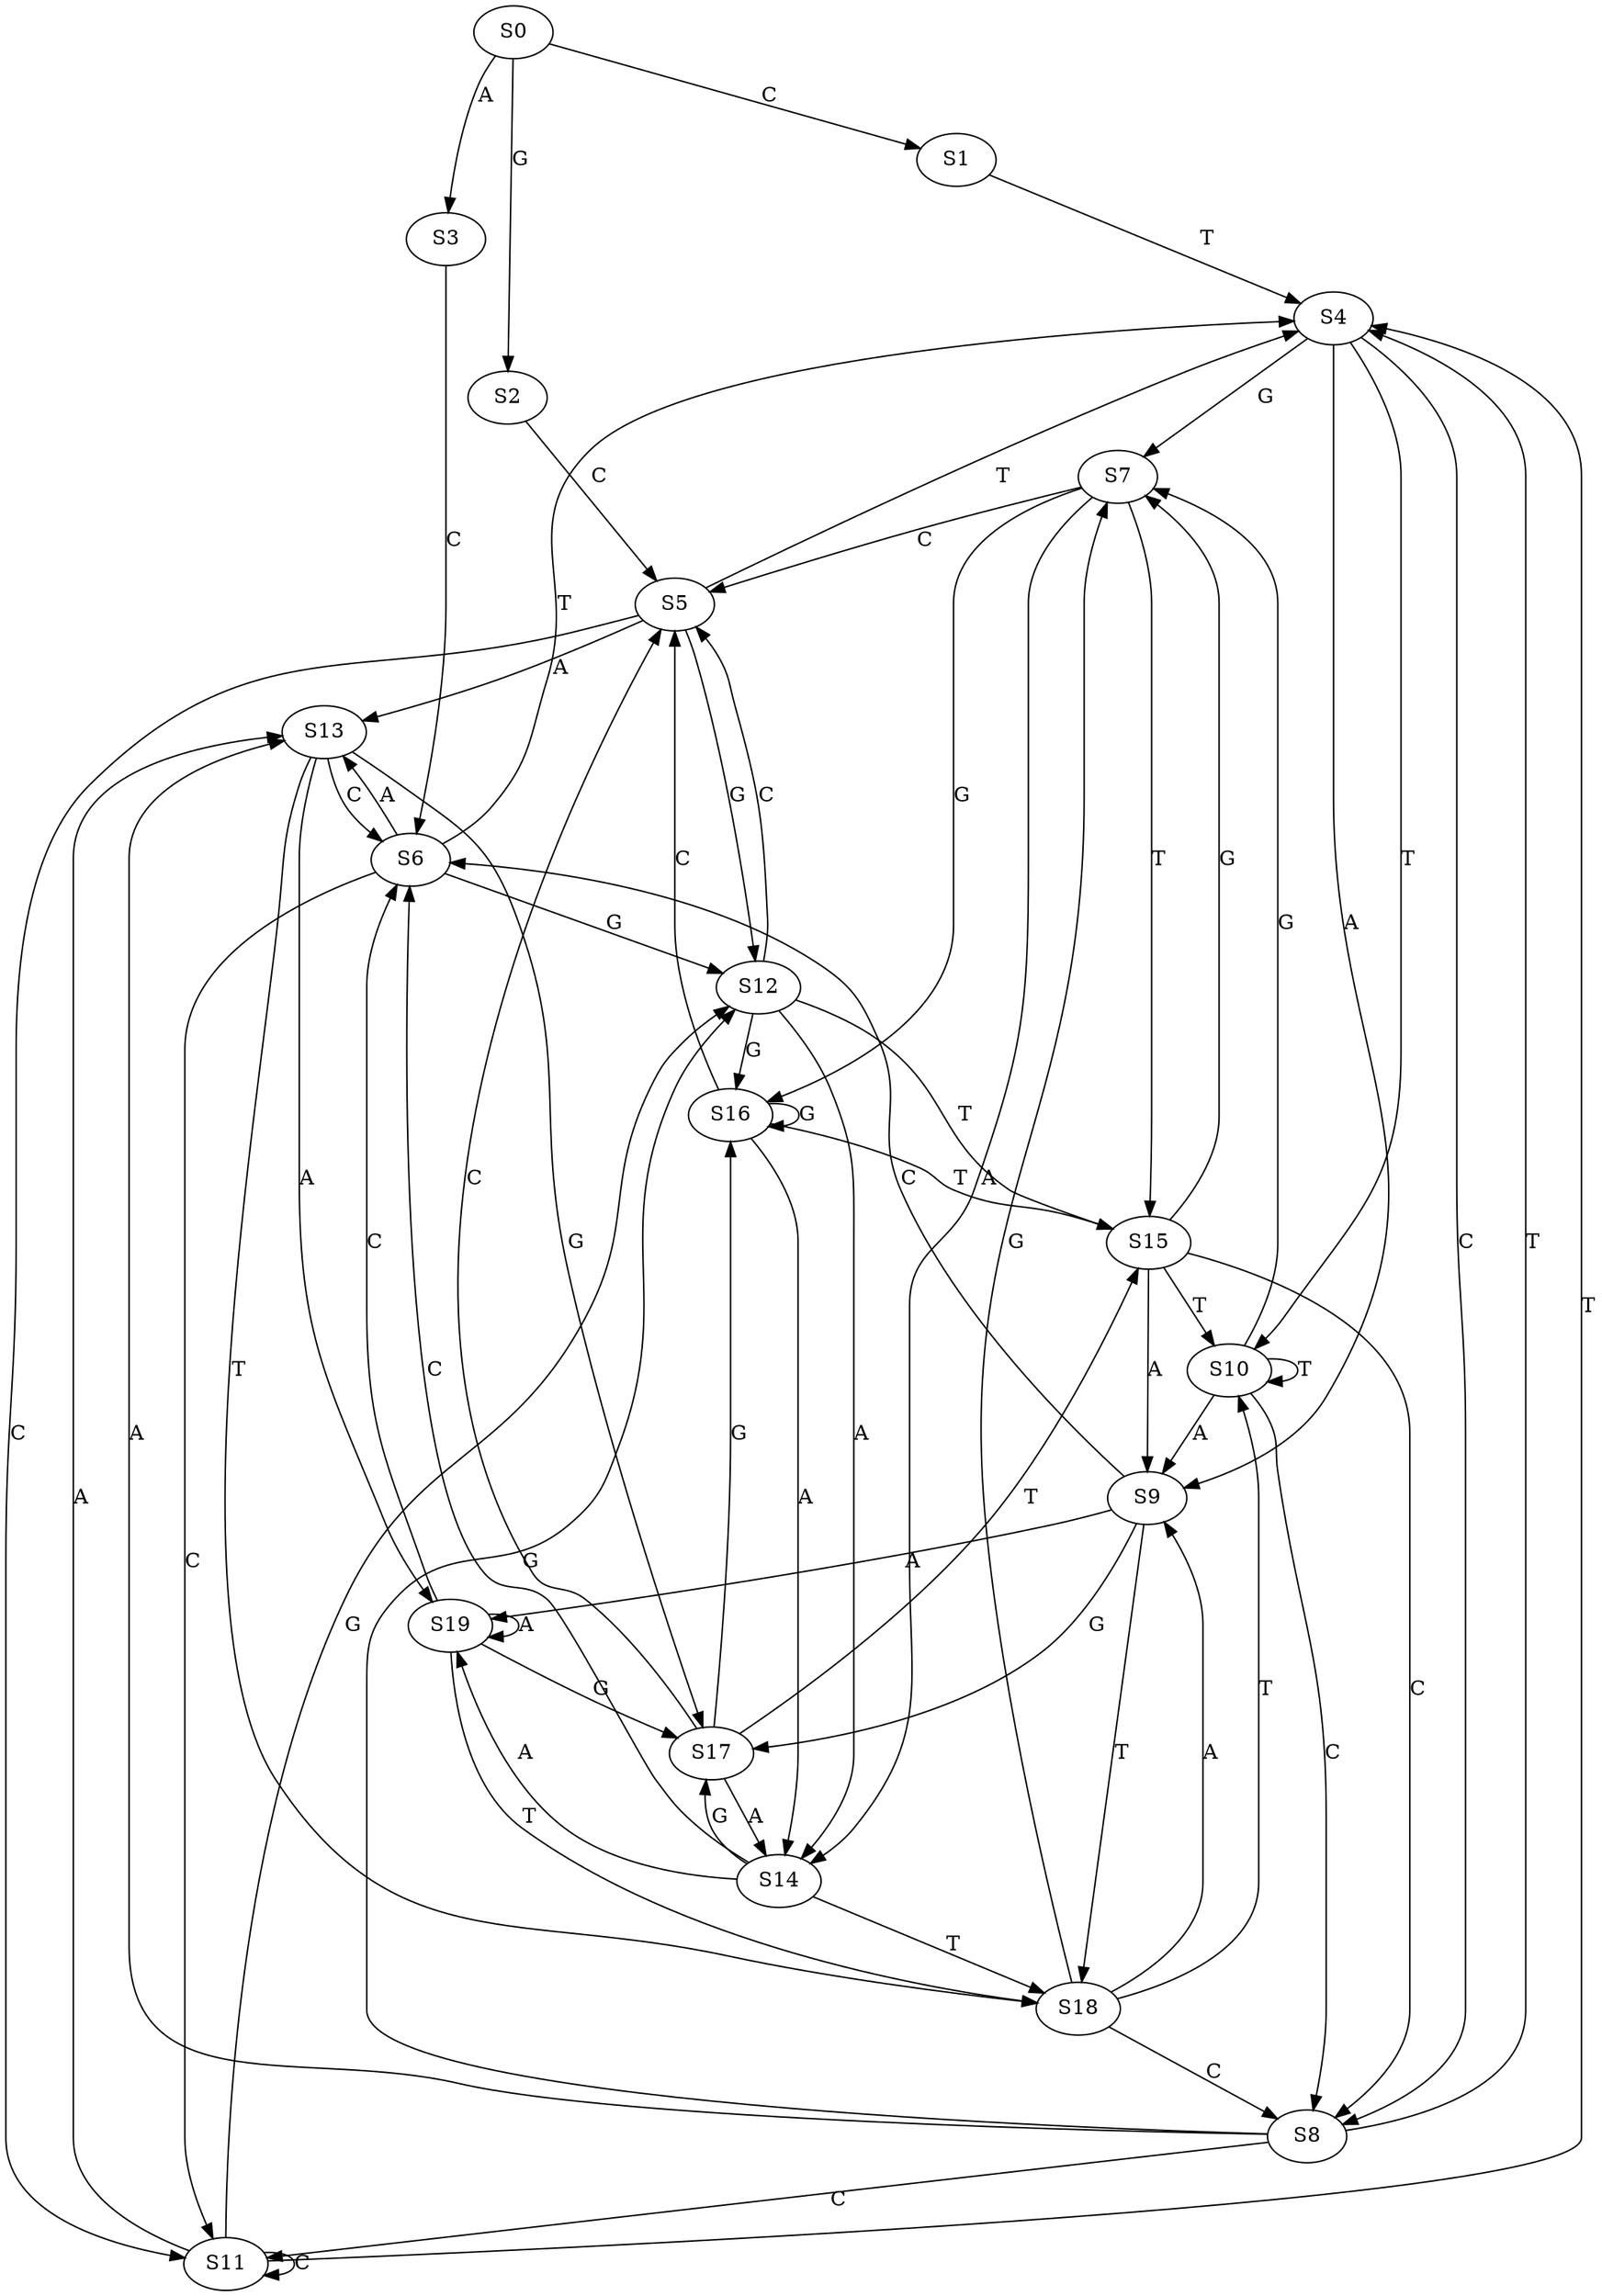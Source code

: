 strict digraph  {
	S0 -> S1 [ label = C ];
	S0 -> S2 [ label = G ];
	S0 -> S3 [ label = A ];
	S1 -> S4 [ label = T ];
	S2 -> S5 [ label = C ];
	S3 -> S6 [ label = C ];
	S4 -> S7 [ label = G ];
	S4 -> S8 [ label = C ];
	S4 -> S9 [ label = A ];
	S4 -> S10 [ label = T ];
	S5 -> S11 [ label = C ];
	S5 -> S4 [ label = T ];
	S5 -> S12 [ label = G ];
	S5 -> S13 [ label = A ];
	S6 -> S13 [ label = A ];
	S6 -> S4 [ label = T ];
	S6 -> S11 [ label = C ];
	S6 -> S12 [ label = G ];
	S7 -> S14 [ label = A ];
	S7 -> S15 [ label = T ];
	S7 -> S5 [ label = C ];
	S7 -> S16 [ label = G ];
	S8 -> S4 [ label = T ];
	S8 -> S12 [ label = G ];
	S8 -> S11 [ label = C ];
	S8 -> S13 [ label = A ];
	S9 -> S17 [ label = G ];
	S9 -> S18 [ label = T ];
	S9 -> S19 [ label = A ];
	S9 -> S6 [ label = C ];
	S10 -> S8 [ label = C ];
	S10 -> S7 [ label = G ];
	S10 -> S10 [ label = T ];
	S10 -> S9 [ label = A ];
	S11 -> S12 [ label = G ];
	S11 -> S11 [ label = C ];
	S11 -> S13 [ label = A ];
	S11 -> S4 [ label = T ];
	S12 -> S16 [ label = G ];
	S12 -> S15 [ label = T ];
	S12 -> S14 [ label = A ];
	S12 -> S5 [ label = C ];
	S13 -> S17 [ label = G ];
	S13 -> S18 [ label = T ];
	S13 -> S6 [ label = C ];
	S13 -> S19 [ label = A ];
	S14 -> S17 [ label = G ];
	S14 -> S19 [ label = A ];
	S14 -> S6 [ label = C ];
	S14 -> S18 [ label = T ];
	S15 -> S9 [ label = A ];
	S15 -> S8 [ label = C ];
	S15 -> S7 [ label = G ];
	S15 -> S10 [ label = T ];
	S16 -> S14 [ label = A ];
	S16 -> S15 [ label = T ];
	S16 -> S16 [ label = G ];
	S16 -> S5 [ label = C ];
	S17 -> S15 [ label = T ];
	S17 -> S16 [ label = G ];
	S17 -> S14 [ label = A ];
	S17 -> S5 [ label = C ];
	S18 -> S9 [ label = A ];
	S18 -> S8 [ label = C ];
	S18 -> S10 [ label = T ];
	S18 -> S7 [ label = G ];
	S19 -> S18 [ label = T ];
	S19 -> S6 [ label = C ];
	S19 -> S17 [ label = G ];
	S19 -> S19 [ label = A ];
}
